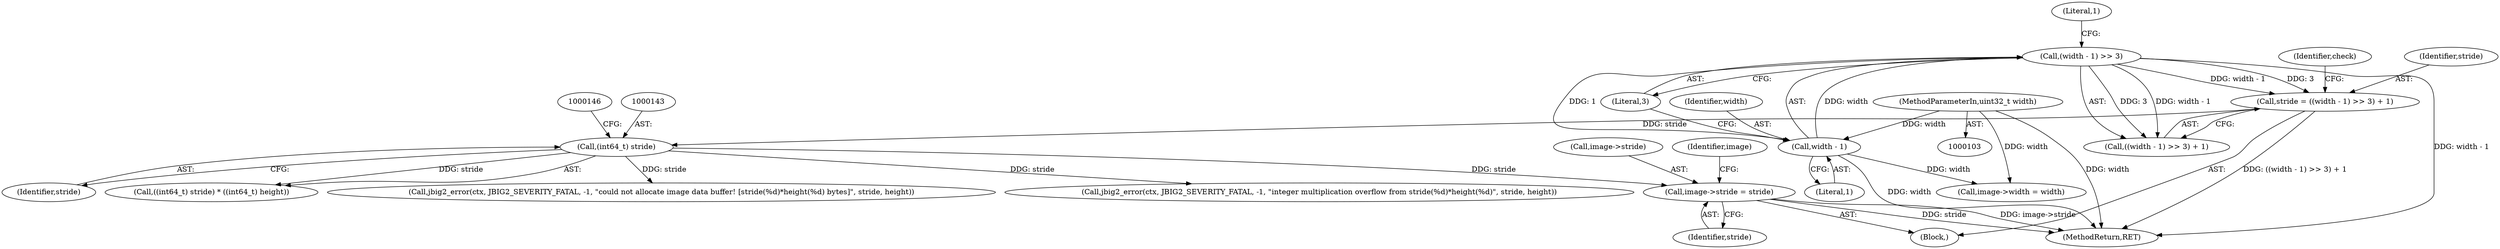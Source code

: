 digraph "0_ghostscript_e698d5c11d27212aa1098bc5b1673a3378563092_5@pointer" {
"1000214" [label="(Call,image->stride = stride)"];
"1000142" [label="(Call,(int64_t) stride)"];
"1000130" [label="(Call,stride = ((width - 1) >> 3) + 1)"];
"1000133" [label="(Call,(width - 1) >> 3)"];
"1000134" [label="(Call,width - 1)"];
"1000105" [label="(MethodParameterIn,uint32_t width)"];
"1000135" [label="(Identifier,width)"];
"1000142" [label="(Call,(int64_t) stride)"];
"1000189" [label="(Call,jbig2_error(ctx, JBIG2_SEVERITY_FATAL, -1, \"could not allocate image data buffer! [stride(%d)*height(%d) bytes]\", stride, height))"];
"1000138" [label="(Literal,1)"];
"1000155" [label="(Call,jbig2_error(ctx, JBIG2_SEVERITY_FATAL, -1, \"integer multiplication overflow from stride(%d)*height(%d)\", stride, height))"];
"1000226" [label="(MethodReturn,RET)"];
"1000218" [label="(Identifier,stride)"];
"1000140" [label="(Identifier,check)"];
"1000131" [label="(Identifier,stride)"];
"1000144" [label="(Identifier,stride)"];
"1000204" [label="(Call,image->width = width)"];
"1000107" [label="(Block,)"];
"1000137" [label="(Literal,3)"];
"1000132" [label="(Call,((width - 1) >> 3) + 1)"];
"1000221" [label="(Identifier,image)"];
"1000215" [label="(Call,image->stride)"];
"1000141" [label="(Call,((int64_t) stride) * ((int64_t) height))"];
"1000105" [label="(MethodParameterIn,uint32_t width)"];
"1000133" [label="(Call,(width - 1) >> 3)"];
"1000130" [label="(Call,stride = ((width - 1) >> 3) + 1)"];
"1000136" [label="(Literal,1)"];
"1000214" [label="(Call,image->stride = stride)"];
"1000134" [label="(Call,width - 1)"];
"1000214" -> "1000107"  [label="AST: "];
"1000214" -> "1000218"  [label="CFG: "];
"1000215" -> "1000214"  [label="AST: "];
"1000218" -> "1000214"  [label="AST: "];
"1000221" -> "1000214"  [label="CFG: "];
"1000214" -> "1000226"  [label="DDG: stride"];
"1000214" -> "1000226"  [label="DDG: image->stride"];
"1000142" -> "1000214"  [label="DDG: stride"];
"1000142" -> "1000141"  [label="AST: "];
"1000142" -> "1000144"  [label="CFG: "];
"1000143" -> "1000142"  [label="AST: "];
"1000144" -> "1000142"  [label="AST: "];
"1000146" -> "1000142"  [label="CFG: "];
"1000142" -> "1000141"  [label="DDG: stride"];
"1000130" -> "1000142"  [label="DDG: stride"];
"1000142" -> "1000155"  [label="DDG: stride"];
"1000142" -> "1000189"  [label="DDG: stride"];
"1000130" -> "1000107"  [label="AST: "];
"1000130" -> "1000132"  [label="CFG: "];
"1000131" -> "1000130"  [label="AST: "];
"1000132" -> "1000130"  [label="AST: "];
"1000140" -> "1000130"  [label="CFG: "];
"1000130" -> "1000226"  [label="DDG: ((width - 1) >> 3) + 1"];
"1000133" -> "1000130"  [label="DDG: width - 1"];
"1000133" -> "1000130"  [label="DDG: 3"];
"1000133" -> "1000132"  [label="AST: "];
"1000133" -> "1000137"  [label="CFG: "];
"1000134" -> "1000133"  [label="AST: "];
"1000137" -> "1000133"  [label="AST: "];
"1000138" -> "1000133"  [label="CFG: "];
"1000133" -> "1000226"  [label="DDG: width - 1"];
"1000133" -> "1000132"  [label="DDG: width - 1"];
"1000133" -> "1000132"  [label="DDG: 3"];
"1000134" -> "1000133"  [label="DDG: width"];
"1000134" -> "1000133"  [label="DDG: 1"];
"1000134" -> "1000136"  [label="CFG: "];
"1000135" -> "1000134"  [label="AST: "];
"1000136" -> "1000134"  [label="AST: "];
"1000137" -> "1000134"  [label="CFG: "];
"1000134" -> "1000226"  [label="DDG: width"];
"1000105" -> "1000134"  [label="DDG: width"];
"1000134" -> "1000204"  [label="DDG: width"];
"1000105" -> "1000103"  [label="AST: "];
"1000105" -> "1000226"  [label="DDG: width"];
"1000105" -> "1000204"  [label="DDG: width"];
}
